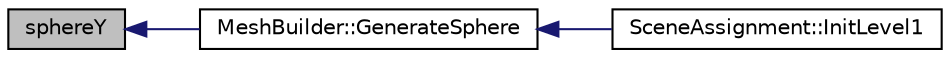 digraph "sphereY"
{
  bgcolor="transparent";
  edge [fontname="Helvetica",fontsize="10",labelfontname="Helvetica",labelfontsize="10"];
  node [fontname="Helvetica",fontsize="10",shape=record];
  rankdir="LR";
  Node1 [label="sphereY",height=0.2,width=0.4,color="black", fillcolor="grey75", style="filled", fontcolor="black"];
  Node1 -> Node2 [dir="back",color="midnightblue",fontsize="10",style="solid",fontname="Helvetica"];
  Node2 [label="MeshBuilder::GenerateSphere",height=0.2,width=0.4,color="black",URL="$classMeshBuilder.html#a10f627b0355a031b42d0337e95d2af56"];
  Node2 -> Node3 [dir="back",color="midnightblue",fontsize="10",style="solid",fontname="Helvetica"];
  Node3 [label="SceneAssignment::InitLevel1",height=0.2,width=0.4,color="black",URL="$classSceneAssignment.html#a6580eb7a738ae4ff375b0809847e9791",tooltip="Initialize the walls and doors used for level 1 /*. "];
}

